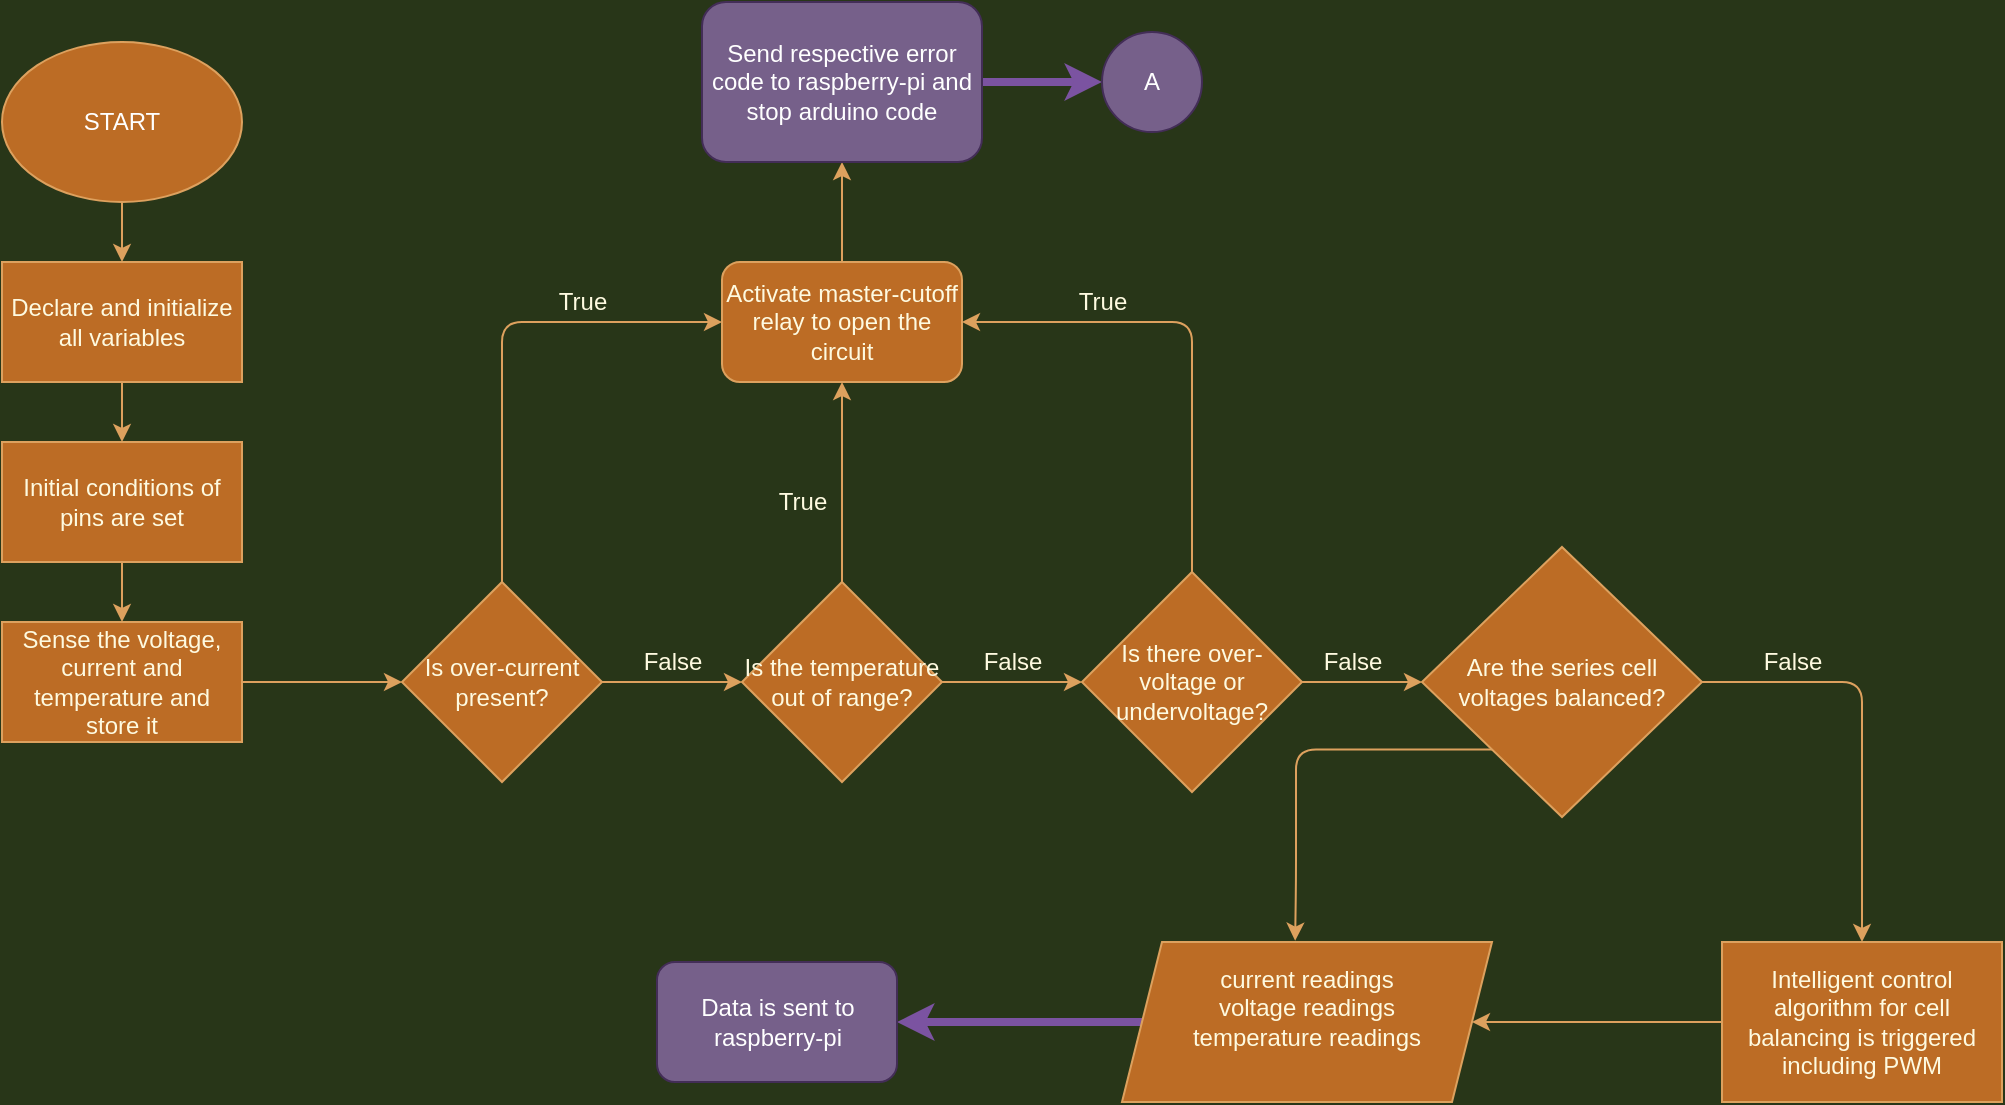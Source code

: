 <mxfile version="14.7.4" type="github"><diagram id="ZQuKfv0tQSPIokNDNCL0" name="Page-1"><mxGraphModel dx="1185" dy="659" grid="1" gridSize="10" guides="1" tooltips="1" connect="1" arrows="1" fold="1" page="1" pageScale="1" pageWidth="827" pageHeight="1169" background="#283618" math="0" shadow="0"><root><mxCell id="0"/><mxCell id="1" parent="0"/><mxCell id="Vbz557c_matPlHKTKu7A-3" value="" style="edgeStyle=orthogonalEdgeStyle;curved=0;rounded=1;sketch=0;orthogonalLoop=1;jettySize=auto;html=1;fontColor=#FEFAE0;strokeColor=#DDA15E;fillColor=#BC6C25;" edge="1" parent="1" source="Vbz557c_matPlHKTKu7A-1" target="Vbz557c_matPlHKTKu7A-2"><mxGeometry relative="1" as="geometry"/></mxCell><mxCell id="Vbz557c_matPlHKTKu7A-1" value="&lt;font color=&quot;#FFFFFF&quot;&gt;START&lt;/font&gt;" style="ellipse;whiteSpace=wrap;html=1;rounded=0;sketch=0;fontColor=#FEFAE0;strokeColor=#DDA15E;fillColor=#BC6C25;strokeWidth=1;perimeterSpacing=0;" vertex="1" parent="1"><mxGeometry x="30" y="40" width="120" height="80" as="geometry"/></mxCell><mxCell id="Vbz557c_matPlHKTKu7A-5" style="edgeStyle=orthogonalEdgeStyle;curved=0;rounded=1;sketch=0;orthogonalLoop=1;jettySize=auto;html=1;exitX=0.5;exitY=1;exitDx=0;exitDy=0;entryX=0.5;entryY=0;entryDx=0;entryDy=0;fontColor=#FEFAE0;strokeColor=#DDA15E;fillColor=#BC6C25;" edge="1" parent="1" source="Vbz557c_matPlHKTKu7A-2" target="Vbz557c_matPlHKTKu7A-4"><mxGeometry relative="1" as="geometry"/></mxCell><mxCell id="Vbz557c_matPlHKTKu7A-2" value="Declare and initialize all variables" style="rounded=0;whiteSpace=wrap;html=1;sketch=0;fontColor=#FEFAE0;strokeColor=#DDA15E;fillColor=#BC6C25;" vertex="1" parent="1"><mxGeometry x="30" y="150" width="120" height="60" as="geometry"/></mxCell><mxCell id="Vbz557c_matPlHKTKu7A-7" value="" style="edgeStyle=orthogonalEdgeStyle;curved=0;rounded=1;sketch=0;orthogonalLoop=1;jettySize=auto;html=1;fontColor=#FEFAE0;strokeColor=#DDA15E;fillColor=#BC6C25;" edge="1" parent="1" source="Vbz557c_matPlHKTKu7A-4" target="Vbz557c_matPlHKTKu7A-6"><mxGeometry relative="1" as="geometry"/></mxCell><mxCell id="Vbz557c_matPlHKTKu7A-4" value="Initial conditions of pins are set" style="rounded=0;whiteSpace=wrap;html=1;sketch=0;fontColor=#FEFAE0;strokeColor=#DDA15E;strokeWidth=1;fillColor=#BC6C25;gradientColor=none;" vertex="1" parent="1"><mxGeometry x="30" y="240" width="120" height="60" as="geometry"/></mxCell><mxCell id="Vbz557c_matPlHKTKu7A-9" value="" style="edgeStyle=orthogonalEdgeStyle;curved=0;rounded=1;sketch=0;orthogonalLoop=1;jettySize=auto;html=1;fontColor=#FEFAE0;strokeColor=#DDA15E;fillColor=#BC6C25;" edge="1" parent="1" source="Vbz557c_matPlHKTKu7A-6" target="Vbz557c_matPlHKTKu7A-8"><mxGeometry relative="1" as="geometry"/></mxCell><mxCell id="Vbz557c_matPlHKTKu7A-6" value="Sense the voltage, current and temperature and store it" style="whiteSpace=wrap;html=1;rounded=0;fontColor=#FEFAE0;strokeColor=#DDA15E;strokeWidth=1;fillColor=#BC6C25;sketch=0;" vertex="1" parent="1"><mxGeometry x="30" y="330" width="120" height="60" as="geometry"/></mxCell><mxCell id="Vbz557c_matPlHKTKu7A-18" value="" style="edgeStyle=orthogonalEdgeStyle;curved=0;rounded=1;sketch=0;orthogonalLoop=1;jettySize=auto;html=1;fontColor=#FEFAE0;strokeColor=#DDA15E;fillColor=#BC6C25;" edge="1" parent="1" source="Vbz557c_matPlHKTKu7A-8" target="Vbz557c_matPlHKTKu7A-17"><mxGeometry relative="1" as="geometry"/></mxCell><mxCell id="Vbz557c_matPlHKTKu7A-24" style="edgeStyle=orthogonalEdgeStyle;curved=0;rounded=1;sketch=0;orthogonalLoop=1;jettySize=auto;html=1;exitX=0.5;exitY=0;exitDx=0;exitDy=0;entryX=0;entryY=0.5;entryDx=0;entryDy=0;fontColor=#FEFAE0;strokeColor=#DDA15E;fillColor=#BC6C25;" edge="1" parent="1" source="Vbz557c_matPlHKTKu7A-8" target="Vbz557c_matPlHKTKu7A-23"><mxGeometry relative="1" as="geometry"/></mxCell><mxCell id="Vbz557c_matPlHKTKu7A-8" value="Is over-current present?" style="rhombus;whiteSpace=wrap;html=1;rounded=0;fontColor=#FEFAE0;strokeColor=#DDA15E;strokeWidth=1;fillColor=#BC6C25;sketch=0;" vertex="1" parent="1"><mxGeometry x="230" y="310" width="100" height="100" as="geometry"/></mxCell><mxCell id="Vbz557c_matPlHKTKu7A-21" value="" style="edgeStyle=orthogonalEdgeStyle;curved=0;rounded=1;sketch=0;orthogonalLoop=1;jettySize=auto;html=1;fontColor=#FEFAE0;strokeColor=#DDA15E;fillColor=#BC6C25;" edge="1" parent="1" source="Vbz557c_matPlHKTKu7A-17" target="Vbz557c_matPlHKTKu7A-20"><mxGeometry relative="1" as="geometry"/></mxCell><mxCell id="Vbz557c_matPlHKTKu7A-25" style="edgeStyle=orthogonalEdgeStyle;curved=0;rounded=1;sketch=0;orthogonalLoop=1;jettySize=auto;html=1;exitX=0.5;exitY=0;exitDx=0;exitDy=0;entryX=0.5;entryY=1;entryDx=0;entryDy=0;fontColor=#FEFAE0;strokeColor=#DDA15E;fillColor=#BC6C25;" edge="1" parent="1" source="Vbz557c_matPlHKTKu7A-17" target="Vbz557c_matPlHKTKu7A-23"><mxGeometry relative="1" as="geometry"/></mxCell><mxCell id="Vbz557c_matPlHKTKu7A-17" value="Is the temperature out of range?" style="rhombus;whiteSpace=wrap;html=1;rounded=0;fontColor=#FEFAE0;strokeColor=#DDA15E;strokeWidth=1;fillColor=#BC6C25;sketch=0;" vertex="1" parent="1"><mxGeometry x="400" y="310" width="100" height="100" as="geometry"/></mxCell><mxCell id="Vbz557c_matPlHKTKu7A-19" value="False" style="text;html=1;align=center;verticalAlign=middle;resizable=0;points=[];autosize=1;strokeColor=none;fontColor=#FEFAE0;" vertex="1" parent="1"><mxGeometry x="340" y="340" width="50" height="20" as="geometry"/></mxCell><mxCell id="Vbz557c_matPlHKTKu7A-26" style="edgeStyle=orthogonalEdgeStyle;curved=0;rounded=1;sketch=0;orthogonalLoop=1;jettySize=auto;html=1;exitX=0.5;exitY=0;exitDx=0;exitDy=0;entryX=1;entryY=0.5;entryDx=0;entryDy=0;fontColor=#FEFAE0;strokeColor=#DDA15E;fillColor=#BC6C25;" edge="1" parent="1" source="Vbz557c_matPlHKTKu7A-20" target="Vbz557c_matPlHKTKu7A-23"><mxGeometry relative="1" as="geometry"/></mxCell><mxCell id="Vbz557c_matPlHKTKu7A-38" value="" style="edgeStyle=orthogonalEdgeStyle;curved=0;sketch=0;orthogonalLoop=1;jettySize=auto;html=1;fontColor=#FEFAE0;strokeColor=#DDA15E;fillColor=#BC6C25;" edge="1" parent="1" source="Vbz557c_matPlHKTKu7A-20" target="Vbz557c_matPlHKTKu7A-37"><mxGeometry relative="1" as="geometry"/></mxCell><mxCell id="Vbz557c_matPlHKTKu7A-20" value="Is there over-voltage or undervoltage?" style="rhombus;whiteSpace=wrap;html=1;rounded=0;fontColor=#FEFAE0;strokeColor=#DDA15E;strokeWidth=1;fillColor=#BC6C25;sketch=0;" vertex="1" parent="1"><mxGeometry x="570" y="305" width="110" height="110" as="geometry"/></mxCell><mxCell id="Vbz557c_matPlHKTKu7A-22" value="False" style="text;html=1;align=center;verticalAlign=middle;resizable=0;points=[];autosize=1;strokeColor=none;fontColor=#FEFAE0;" vertex="1" parent="1"><mxGeometry x="510" y="340" width="50" height="20" as="geometry"/></mxCell><mxCell id="Vbz557c_matPlHKTKu7A-31" value="" style="edgeStyle=orthogonalEdgeStyle;curved=0;rounded=1;sketch=0;orthogonalLoop=1;jettySize=auto;html=1;fontColor=#FEFAE0;strokeColor=#DDA15E;fillColor=#BC6C25;" edge="1" parent="1" source="Vbz557c_matPlHKTKu7A-23" target="Vbz557c_matPlHKTKu7A-30"><mxGeometry relative="1" as="geometry"/></mxCell><mxCell id="Vbz557c_matPlHKTKu7A-23" value="Activate master-cutoff relay to open the circuit" style="rounded=1;whiteSpace=wrap;html=1;sketch=0;fontColor=#FEFAE0;strokeColor=#DDA15E;strokeWidth=1;fillColor=#BC6C25;gradientColor=none;" vertex="1" parent="1"><mxGeometry x="390" y="150" width="120" height="60" as="geometry"/></mxCell><mxCell id="Vbz557c_matPlHKTKu7A-27" value="True" style="text;html=1;align=center;verticalAlign=middle;resizable=0;points=[];autosize=1;strokeColor=none;fontColor=#FEFAE0;" vertex="1" parent="1"><mxGeometry x="300" y="160" width="40" height="20" as="geometry"/></mxCell><mxCell id="Vbz557c_matPlHKTKu7A-28" value="True" style="text;html=1;align=center;verticalAlign=middle;resizable=0;points=[];autosize=1;strokeColor=none;fontColor=#FEFAE0;" vertex="1" parent="1"><mxGeometry x="560" y="160" width="40" height="20" as="geometry"/></mxCell><mxCell id="Vbz557c_matPlHKTKu7A-29" value="True" style="text;html=1;align=center;verticalAlign=middle;resizable=0;points=[];autosize=1;strokeColor=none;fontColor=#FEFAE0;" vertex="1" parent="1"><mxGeometry x="410" y="260" width="40" height="20" as="geometry"/></mxCell><mxCell id="Vbz557c_matPlHKTKu7A-35" value="" style="edgeStyle=orthogonalEdgeStyle;curved=0;rounded=1;sketch=0;orthogonalLoop=1;jettySize=auto;html=1;fontColor=#FEFAE0;fillColor=#76608a;strokeWidth=4;strokeColor=#7B53A1;" edge="1" parent="1" source="Vbz557c_matPlHKTKu7A-30" target="Vbz557c_matPlHKTKu7A-33"><mxGeometry relative="1" as="geometry"/></mxCell><mxCell id="Vbz557c_matPlHKTKu7A-30" value="Send respective error code to raspberry-pi and stop arduino code" style="whiteSpace=wrap;html=1;rounded=1;strokeColor=#432D57;strokeWidth=1;fillColor=#76608a;sketch=0;fontColor=#ffffff;" vertex="1" parent="1"><mxGeometry x="380" y="20" width="140" height="80" as="geometry"/></mxCell><mxCell id="Vbz557c_matPlHKTKu7A-33" value="A" style="ellipse;whiteSpace=wrap;html=1;aspect=fixed;rounded=0;sketch=0;fontColor=#ffffff;strokeColor=#432D57;strokeWidth=1;fillColor=#76608a;" vertex="1" parent="1"><mxGeometry x="580" y="35" width="50" height="50" as="geometry"/></mxCell><mxCell id="Vbz557c_matPlHKTKu7A-41" value="" style="edgeStyle=orthogonalEdgeStyle;curved=0;sketch=0;orthogonalLoop=1;jettySize=auto;html=1;fontColor=#FEFAE0;strokeColor=#DDA15E;fillColor=#BC6C25;" edge="1" parent="1" source="Vbz557c_matPlHKTKu7A-37" target="Vbz557c_matPlHKTKu7A-40"><mxGeometry relative="1" as="geometry"/></mxCell><mxCell id="Vbz557c_matPlHKTKu7A-47" style="edgeStyle=orthogonalEdgeStyle;curved=0;sketch=0;orthogonalLoop=1;jettySize=auto;html=1;exitX=0;exitY=1;exitDx=0;exitDy=0;entryX=0.468;entryY=-0.008;entryDx=0;entryDy=0;entryPerimeter=0;fontColor=#FEFAE0;strokeColor=#DDA15E;fillColor=#BC6C25;" edge="1" parent="1" source="Vbz557c_matPlHKTKu7A-37" target="Vbz557c_matPlHKTKu7A-44"><mxGeometry relative="1" as="geometry"><Array as="points"><mxPoint x="677" y="394"/><mxPoint x="677" y="459"/></Array></mxGeometry></mxCell><mxCell id="Vbz557c_matPlHKTKu7A-37" value="Are the series cell voltages balanced?" style="rhombus;whiteSpace=wrap;html=1;rounded=0;fontColor=#FEFAE0;strokeColor=#DDA15E;strokeWidth=1;fillColor=#BC6C25;sketch=0;" vertex="1" parent="1"><mxGeometry x="740" y="292.5" width="140" height="135" as="geometry"/></mxCell><mxCell id="Vbz557c_matPlHKTKu7A-39" value="&lt;div&gt;False&lt;/div&gt;" style="text;html=1;align=center;verticalAlign=middle;resizable=0;points=[];autosize=1;strokeColor=none;fontColor=#FEFAE0;" vertex="1" parent="1"><mxGeometry x="680" y="340" width="50" height="20" as="geometry"/></mxCell><mxCell id="Vbz557c_matPlHKTKu7A-45" value="" style="edgeStyle=orthogonalEdgeStyle;curved=0;sketch=0;orthogonalLoop=1;jettySize=auto;html=1;fontColor=#FEFAE0;strokeColor=#DDA15E;fillColor=#BC6C25;" edge="1" parent="1" source="Vbz557c_matPlHKTKu7A-40" target="Vbz557c_matPlHKTKu7A-44"><mxGeometry relative="1" as="geometry"/></mxCell><mxCell id="Vbz557c_matPlHKTKu7A-40" value="Intelligent control algorithm for cell balancing is triggered including PWM" style="whiteSpace=wrap;html=1;rounded=0;fontColor=#FEFAE0;strokeColor=#DDA15E;strokeWidth=1;fillColor=#BC6C25;sketch=0;" vertex="1" parent="1"><mxGeometry x="890" y="490" width="140" height="80" as="geometry"/></mxCell><mxCell id="Vbz557c_matPlHKTKu7A-42" value="False" style="text;html=1;align=center;verticalAlign=middle;resizable=0;points=[];autosize=1;strokeColor=none;fontColor=#FEFAE0;" vertex="1" parent="1"><mxGeometry x="900" y="340" width="50" height="20" as="geometry"/></mxCell><mxCell id="Vbz557c_matPlHKTKu7A-49" value="" style="edgeStyle=orthogonalEdgeStyle;curved=0;sketch=0;orthogonalLoop=1;jettySize=auto;html=1;fontColor=#FEFAE0;strokeColor=#7B53A1;strokeWidth=4;fillColor=#76608a;" edge="1" parent="1" source="Vbz557c_matPlHKTKu7A-44" target="Vbz557c_matPlHKTKu7A-48"><mxGeometry relative="1" as="geometry"/></mxCell><mxCell id="Vbz557c_matPlHKTKu7A-44" value="&lt;div&gt;current readings&lt;/div&gt;&lt;div&gt;voltage readings&lt;/div&gt;&lt;div&gt;temperature readings&lt;/div&gt;&lt;div&gt;&lt;br&gt;&lt;/div&gt;" style="shape=parallelogram;perimeter=parallelogramPerimeter;whiteSpace=wrap;html=1;fixedSize=1;rounded=0;fontColor=#FEFAE0;strokeColor=#DDA15E;strokeWidth=1;fillColor=#BC6C25;sketch=0;" vertex="1" parent="1"><mxGeometry x="590" y="490" width="185" height="80" as="geometry"/></mxCell><mxCell id="Vbz557c_matPlHKTKu7A-48" value="Data is sent to raspberry-pi" style="rounded=1;whiteSpace=wrap;html=1;fontColor=#ffffff;strokeColor=#432D57;strokeWidth=1;fillColor=#76608a;sketch=0;" vertex="1" parent="1"><mxGeometry x="357.5" y="500" width="120" height="60" as="geometry"/></mxCell></root></mxGraphModel></diagram></mxfile>